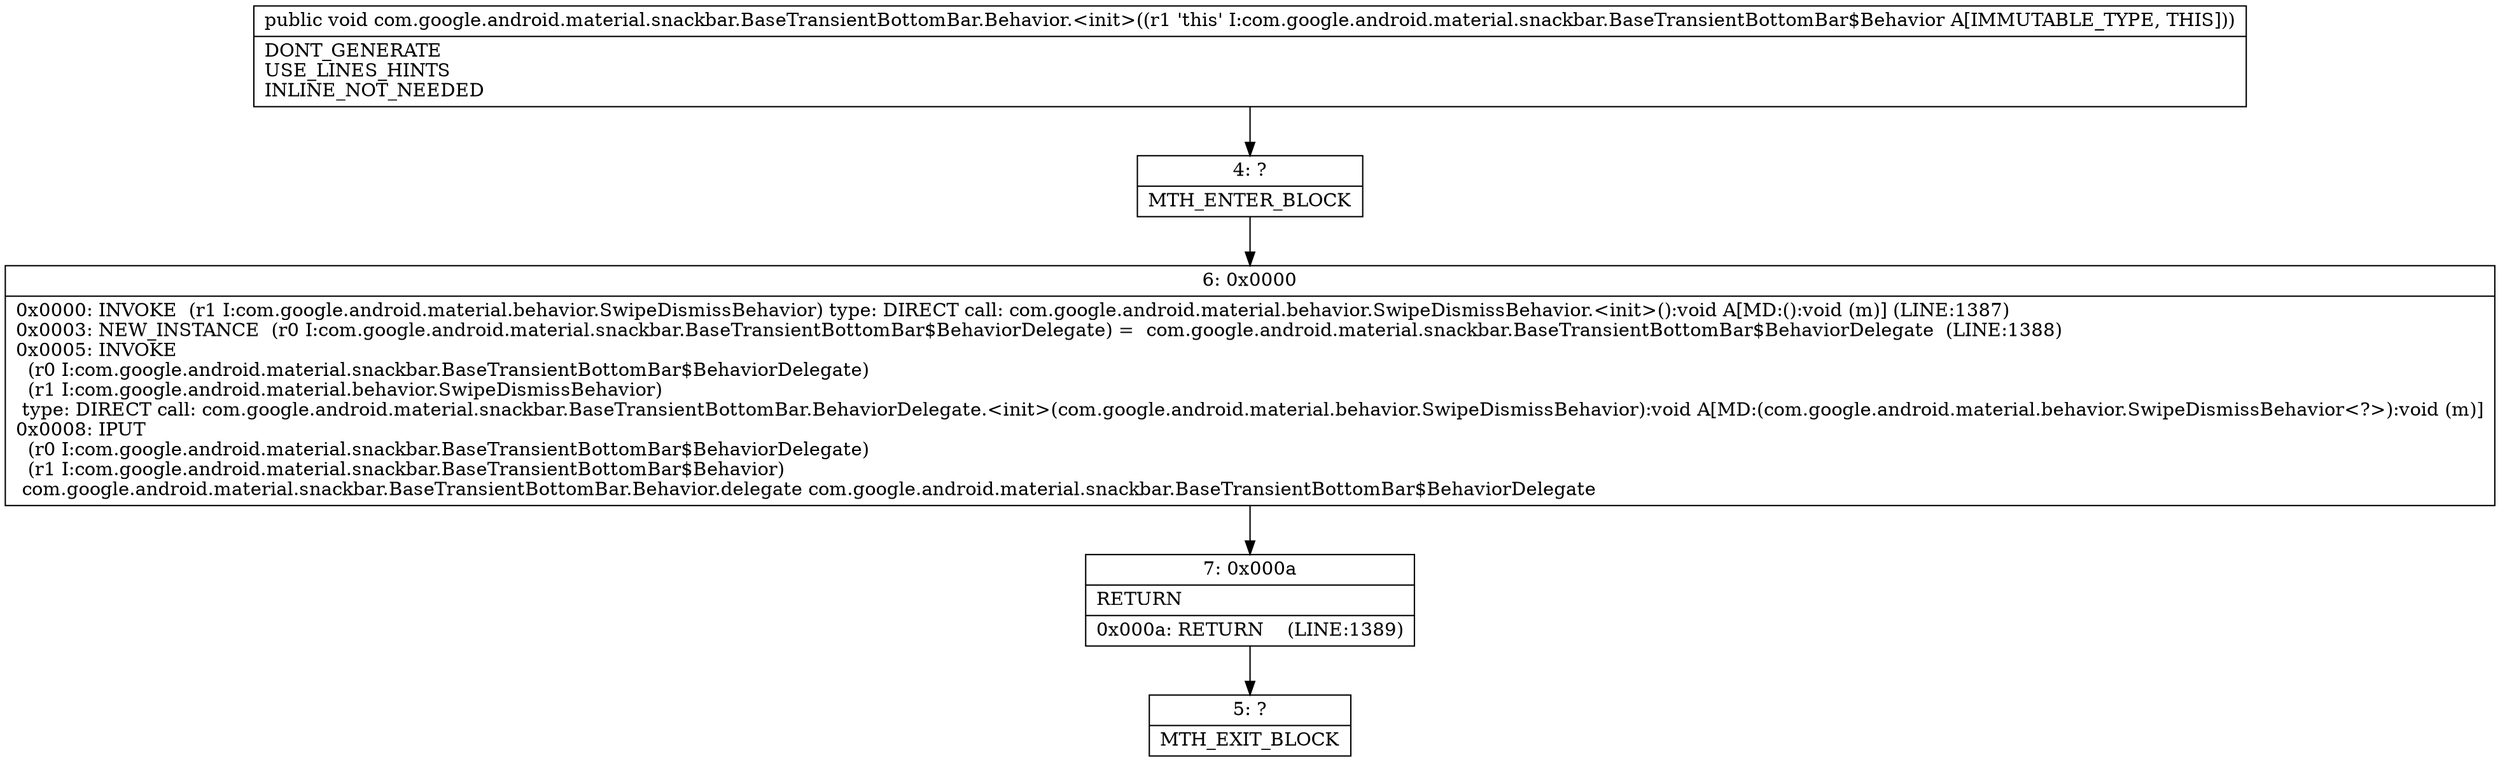 digraph "CFG forcom.google.android.material.snackbar.BaseTransientBottomBar.Behavior.\<init\>()V" {
Node_4 [shape=record,label="{4\:\ ?|MTH_ENTER_BLOCK\l}"];
Node_6 [shape=record,label="{6\:\ 0x0000|0x0000: INVOKE  (r1 I:com.google.android.material.behavior.SwipeDismissBehavior) type: DIRECT call: com.google.android.material.behavior.SwipeDismissBehavior.\<init\>():void A[MD:():void (m)] (LINE:1387)\l0x0003: NEW_INSTANCE  (r0 I:com.google.android.material.snackbar.BaseTransientBottomBar$BehaviorDelegate) =  com.google.android.material.snackbar.BaseTransientBottomBar$BehaviorDelegate  (LINE:1388)\l0x0005: INVOKE  \l  (r0 I:com.google.android.material.snackbar.BaseTransientBottomBar$BehaviorDelegate)\l  (r1 I:com.google.android.material.behavior.SwipeDismissBehavior)\l type: DIRECT call: com.google.android.material.snackbar.BaseTransientBottomBar.BehaviorDelegate.\<init\>(com.google.android.material.behavior.SwipeDismissBehavior):void A[MD:(com.google.android.material.behavior.SwipeDismissBehavior\<?\>):void (m)]\l0x0008: IPUT  \l  (r0 I:com.google.android.material.snackbar.BaseTransientBottomBar$BehaviorDelegate)\l  (r1 I:com.google.android.material.snackbar.BaseTransientBottomBar$Behavior)\l com.google.android.material.snackbar.BaseTransientBottomBar.Behavior.delegate com.google.android.material.snackbar.BaseTransientBottomBar$BehaviorDelegate \l}"];
Node_7 [shape=record,label="{7\:\ 0x000a|RETURN\l|0x000a: RETURN    (LINE:1389)\l}"];
Node_5 [shape=record,label="{5\:\ ?|MTH_EXIT_BLOCK\l}"];
MethodNode[shape=record,label="{public void com.google.android.material.snackbar.BaseTransientBottomBar.Behavior.\<init\>((r1 'this' I:com.google.android.material.snackbar.BaseTransientBottomBar$Behavior A[IMMUTABLE_TYPE, THIS]))  | DONT_GENERATE\lUSE_LINES_HINTS\lINLINE_NOT_NEEDED\l}"];
MethodNode -> Node_4;Node_4 -> Node_6;
Node_6 -> Node_7;
Node_7 -> Node_5;
}

